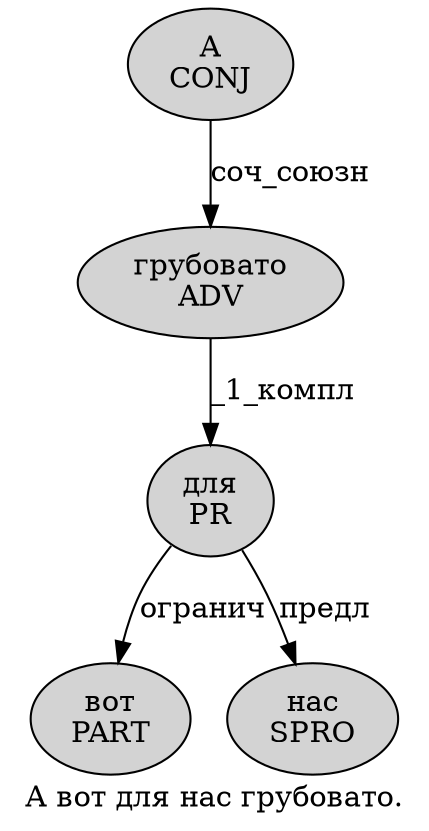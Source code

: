 digraph SENTENCE_2314 {
	graph [label="А вот для нас грубовато."]
	node [style=filled]
		0 [label="А
CONJ" color="" fillcolor=lightgray penwidth=1 shape=ellipse]
		1 [label="вот
PART" color="" fillcolor=lightgray penwidth=1 shape=ellipse]
		2 [label="для
PR" color="" fillcolor=lightgray penwidth=1 shape=ellipse]
		3 [label="нас
SPRO" color="" fillcolor=lightgray penwidth=1 shape=ellipse]
		4 [label="грубовато
ADV" color="" fillcolor=lightgray penwidth=1 shape=ellipse]
			4 -> 2 [label="_1_компл"]
			0 -> 4 [label="соч_союзн"]
			2 -> 1 [label="огранич"]
			2 -> 3 [label="предл"]
}